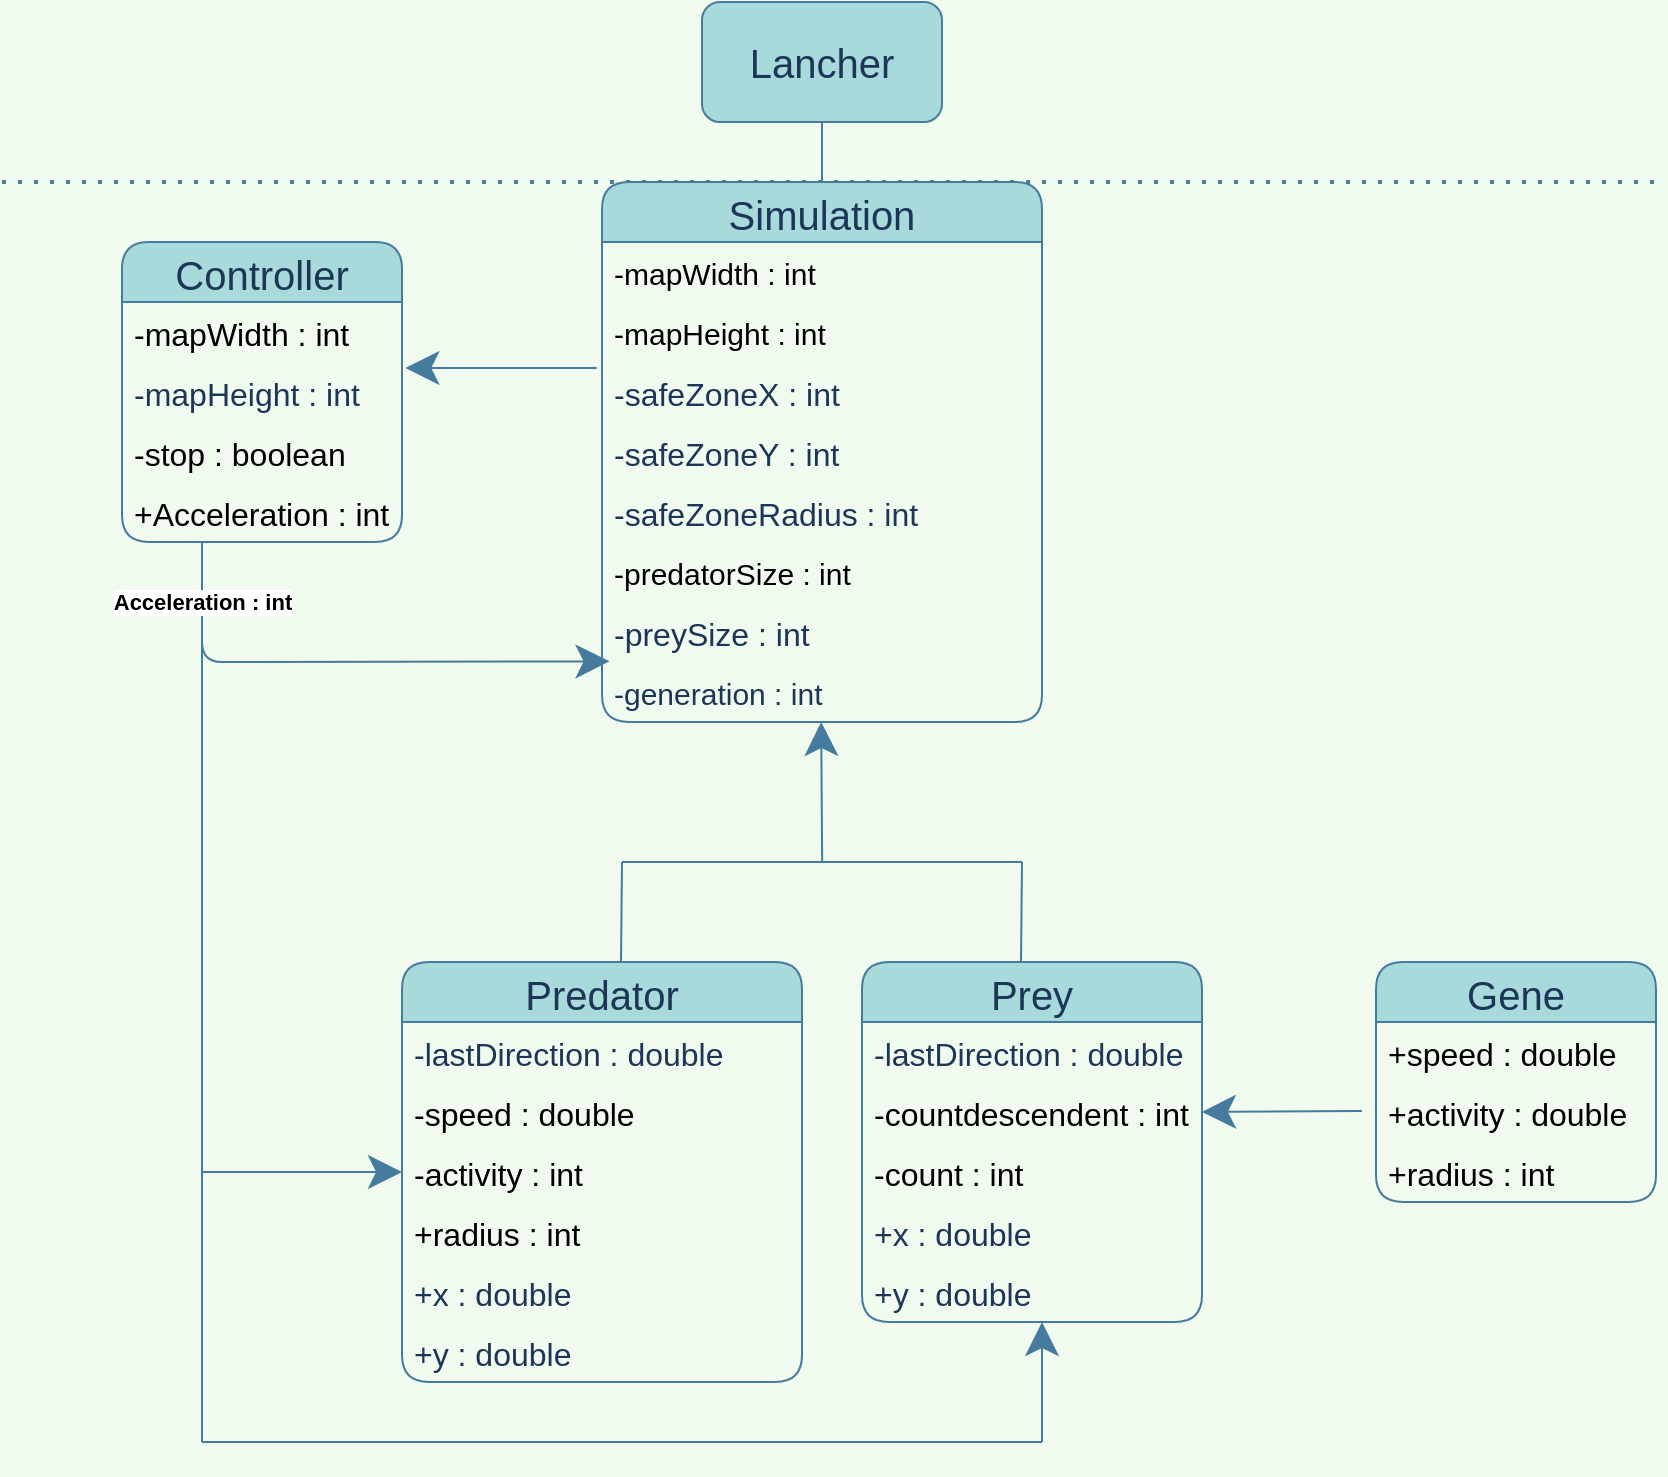 <mxfile version="15.3.5" type="github"><diagram id="1h1q1oVJ_NaBzkcvGXPl" name="Page-1"><mxGraphModel dx="1185" dy="662" grid="1" gridSize="10" guides="1" tooltips="1" connect="1" arrows="1" fold="1" page="1" pageScale="1" pageWidth="827" pageHeight="1169" background="#F1FAEE" math="0" shadow="0"><root><mxCell id="0"/><mxCell id="1" parent="0"/><mxCell id="r8pgy-LO1Cd9U2jY8h2--1" value="&lt;div style=&quot;font-size: 20px;&quot;&gt;Lancher&lt;/div&gt;&lt;div style=&quot;font-size: 20px;&quot;&gt;&lt;/div&gt;" style="whiteSpace=wrap;html=1;hachureGap=4;pointerEvents=0;align=center;horizontal=1;verticalAlign=middle;fontSize=20;fillColor=#A8DADC;strokeColor=#457B9D;fontColor=#1D3557;rounded=1;" parent="1" vertex="1"><mxGeometry x="350" y="110" width="120" height="60" as="geometry"/></mxCell><mxCell id="WC1XNt2Way202YwWSUwl-4" value="" style="endArrow=none;html=1;fontSize=20;startSize=14;endSize=14;sourcePerimeterSpacing=8;targetPerimeterSpacing=8;labelBackgroundColor=#F1FAEE;strokeColor=#457B9D;fontColor=#1D3557;" edge="1" parent="1"><mxGeometry width="50" height="50" relative="1" as="geometry"><mxPoint x="310" y="540" as="sourcePoint"/><mxPoint x="510" y="540" as="targetPoint"/></mxGeometry></mxCell><mxCell id="WC1XNt2Way202YwWSUwl-9" value="" style="endArrow=none;html=1;fontSize=20;startSize=14;endSize=14;sourcePerimeterSpacing=8;targetPerimeterSpacing=8;entryX=0.5;entryY=0;entryDx=0;entryDy=0;labelBackgroundColor=#F1FAEE;strokeColor=#457B9D;fontColor=#1D3557;" edge="1" parent="1"><mxGeometry width="50" height="50" relative="1" as="geometry"><mxPoint x="310" y="540" as="sourcePoint"/><mxPoint x="309.5" y="590" as="targetPoint"/></mxGeometry></mxCell><mxCell id="WC1XNt2Way202YwWSUwl-10" value="" style="endArrow=none;html=1;fontSize=20;startSize=14;endSize=14;sourcePerimeterSpacing=8;targetPerimeterSpacing=8;exitX=0.5;exitY=0;exitDx=0;exitDy=0;labelBackgroundColor=#F1FAEE;strokeColor=#457B9D;fontColor=#1D3557;" edge="1" parent="1"><mxGeometry width="50" height="50" relative="1" as="geometry"><mxPoint x="509.5" y="590" as="sourcePoint"/><mxPoint x="510" y="540" as="targetPoint"/></mxGeometry></mxCell><mxCell id="WC1XNt2Way202YwWSUwl-12" value="" style="endArrow=none;dashed=1;html=1;dashPattern=1 3;strokeWidth=2;fontSize=20;startSize=14;endSize=14;sourcePerimeterSpacing=8;targetPerimeterSpacing=8;labelBackgroundColor=#F1FAEE;strokeColor=#457B9D;fontColor=#1D3557;" edge="1" parent="1"><mxGeometry width="50" height="50" relative="1" as="geometry"><mxPoint y="200" as="sourcePoint"/><mxPoint x="830" y="200" as="targetPoint"/></mxGeometry></mxCell><mxCell id="WC1XNt2Way202YwWSUwl-15" value="" style="endArrow=classic;html=1;fontColor=#1D3557;startSize=14;endSize=14;sourcePerimeterSpacing=8;targetPerimeterSpacing=8;strokeColor=#457B9D;fillColor=#A8DADC;entryX=1.012;entryY=0.1;entryDx=0;entryDy=0;entryPerimeter=0;exitX=-0.012;exitY=0.1;exitDx=0;exitDy=0;exitPerimeter=0;" edge="1" parent="1" source="WC1XNt2Way202YwWSUwl-48" target="WC1XNt2Way202YwWSUwl-24"><mxGeometry width="50" height="50" relative="1" as="geometry"><mxPoint x="330" y="293" as="sourcePoint"/><mxPoint x="250" y="287" as="targetPoint"/><Array as="points"/></mxGeometry></mxCell><mxCell id="WC1XNt2Way202YwWSUwl-16" value="" style="endArrow=classic;html=1;fontColor=#1D3557;startSize=14;endSize=14;sourcePerimeterSpacing=8;targetPerimeterSpacing=8;strokeColor=#457B9D;fillColor=#A8DADC;exitX=0;exitY=0.5;exitDx=0;exitDy=0;entryX=1;entryY=0.5;entryDx=0;entryDy=0;" edge="1" parent="1" target="WC1XNt2Way202YwWSUwl-39"><mxGeometry width="50" height="50" relative="1" as="geometry"><mxPoint x="680" y="664.5" as="sourcePoint"/><mxPoint x="600" y="664.5" as="targetPoint"/></mxGeometry></mxCell><mxCell id="WC1XNt2Way202YwWSUwl-17" value="" style="endArrow=classic;html=1;fontColor=#1D3557;startSize=14;endSize=14;sourcePerimeterSpacing=8;targetPerimeterSpacing=8;strokeColor=#457B9D;fillColor=#A8DADC;entryX=0.5;entryY=1;entryDx=0;entryDy=0;" edge="1" parent="1"><mxGeometry width="50" height="50" relative="1" as="geometry"><mxPoint x="410.08" y="540" as="sourcePoint"/><mxPoint x="409.58" y="470" as="targetPoint"/></mxGeometry></mxCell><mxCell id="WC1XNt2Way202YwWSUwl-19" value="Controller" style="swimlane;fontStyle=0;childLayout=stackLayout;horizontal=1;startSize=30;horizontalStack=0;resizeParent=1;resizeParentMax=0;resizeLast=0;collapsible=1;marginBottom=0;rounded=1;hachureGap=4;pointerEvents=0;fontColor=#1D3557;strokeColor=#457B9D;fillColor=#A8DADC;fontSize=20;" vertex="1" parent="1"><mxGeometry x="60" y="230" width="140" height="150" as="geometry"/></mxCell><mxCell id="WC1XNt2Way202YwWSUwl-22" value="-mapWidth : int" style="text;strokeColor=none;fillColor=none;align=left;verticalAlign=middle;spacingLeft=4;spacingRight=4;overflow=hidden;points=[[0,0.5],[1,0.5]];portConstraint=eastwest;rotatable=0;fontSize=16;" vertex="1" parent="WC1XNt2Way202YwWSUwl-19"><mxGeometry y="30" width="140" height="30" as="geometry"/></mxCell><mxCell id="WC1XNt2Way202YwWSUwl-24" value="-mapHeight : int" style="text;strokeColor=none;fillColor=none;align=left;verticalAlign=middle;spacingLeft=4;spacingRight=4;overflow=hidden;points=[[0,0.5],[1,0.5]];portConstraint=eastwest;rotatable=0;rounded=1;hachureGap=4;pointerEvents=0;fontColor=#1D3557;fontSize=16;" vertex="1" parent="WC1XNt2Way202YwWSUwl-19"><mxGeometry y="60" width="140" height="30" as="geometry"/></mxCell><mxCell id="WC1XNt2Way202YwWSUwl-20" value="-stop : boolean" style="text;strokeColor=none;fillColor=none;align=left;verticalAlign=middle;spacingLeft=4;spacingRight=4;overflow=hidden;points=[[0,0.5],[1,0.5]];portConstraint=eastwest;rotatable=0;fontSize=16;" vertex="1" parent="WC1XNt2Way202YwWSUwl-19"><mxGeometry y="90" width="140" height="30" as="geometry"/></mxCell><mxCell id="WC1XNt2Way202YwWSUwl-21" value="+Acceleration : int" style="text;strokeColor=none;fillColor=none;align=left;verticalAlign=middle;spacingLeft=4;spacingRight=4;overflow=hidden;points=[[0,0.5],[1,0.5]];portConstraint=eastwest;rotatable=0;fontSize=16;" vertex="1" parent="WC1XNt2Way202YwWSUwl-19"><mxGeometry y="120" width="140" height="30" as="geometry"/></mxCell><mxCell id="WC1XNt2Way202YwWSUwl-27" value="Gene" style="swimlane;fontStyle=0;childLayout=stackLayout;horizontal=1;startSize=30;horizontalStack=0;resizeParent=1;resizeParentMax=0;resizeLast=0;collapsible=1;marginBottom=0;rounded=1;hachureGap=4;pointerEvents=0;fontColor=#1D3557;strokeColor=#457B9D;fillColor=#A8DADC;fontSize=20;" vertex="1" parent="1"><mxGeometry x="687" y="590" width="140" height="120" as="geometry"/></mxCell><mxCell id="WC1XNt2Way202YwWSUwl-29" value="+speed : double" style="text;strokeColor=none;fillColor=none;align=left;verticalAlign=middle;spacingLeft=4;spacingRight=4;overflow=hidden;points=[[0,0.5],[1,0.5]];portConstraint=eastwest;rotatable=0;fontSize=16;" vertex="1" parent="WC1XNt2Way202YwWSUwl-27"><mxGeometry y="30" width="140" height="30" as="geometry"/></mxCell><mxCell id="WC1XNt2Way202YwWSUwl-30" value="+activity : double" style="text;strokeColor=none;fillColor=none;align=left;verticalAlign=middle;spacingLeft=4;spacingRight=4;overflow=hidden;points=[[0,0.5],[1,0.5]];portConstraint=eastwest;rotatable=0;fontSize=16;" vertex="1" parent="WC1XNt2Way202YwWSUwl-27"><mxGeometry y="60" width="140" height="30" as="geometry"/></mxCell><mxCell id="WC1XNt2Way202YwWSUwl-28" value="+radius : int" style="text;strokeColor=none;fillColor=none;align=left;verticalAlign=middle;spacingLeft=4;spacingRight=4;overflow=hidden;points=[[0,0.5],[1,0.5]];portConstraint=eastwest;rotatable=0;fontSize=16;" vertex="1" parent="WC1XNt2Way202YwWSUwl-27"><mxGeometry y="90" width="140" height="30" as="geometry"/></mxCell><mxCell id="WC1XNt2Way202YwWSUwl-32" value="Predator" style="swimlane;fontStyle=0;childLayout=stackLayout;horizontal=1;startSize=30;horizontalStack=0;resizeParent=1;resizeParentMax=0;resizeLast=0;collapsible=1;marginBottom=0;rounded=1;hachureGap=4;pointerEvents=0;fontColor=#1D3557;strokeColor=#457B9D;fillColor=#A8DADC;fontSize=20;" vertex="1" parent="1"><mxGeometry x="200" y="590" width="200" height="210" as="geometry"/></mxCell><mxCell id="WC1XNt2Way202YwWSUwl-54" value="-lastDirection : double" style="text;strokeColor=none;fillColor=none;align=left;verticalAlign=middle;spacingLeft=4;spacingRight=4;overflow=hidden;points=[[0,0.5],[1,0.5]];portConstraint=eastwest;rotatable=0;rounded=1;hachureGap=4;pointerEvents=0;fontSize=16;fontColor=#1D3557;" vertex="1" parent="WC1XNt2Way202YwWSUwl-32"><mxGeometry y="30" width="200" height="30" as="geometry"/></mxCell><mxCell id="WC1XNt2Way202YwWSUwl-34" value="-speed : double" style="text;strokeColor=none;fillColor=none;align=left;verticalAlign=middle;spacingLeft=4;spacingRight=4;overflow=hidden;points=[[0,0.5],[1,0.5]];portConstraint=eastwest;rotatable=0;fontSize=16;" vertex="1" parent="WC1XNt2Way202YwWSUwl-32"><mxGeometry y="60" width="200" height="30" as="geometry"/></mxCell><mxCell id="WC1XNt2Way202YwWSUwl-35" value="-activity : int" style="text;strokeColor=none;fillColor=none;align=left;verticalAlign=middle;spacingLeft=4;spacingRight=4;overflow=hidden;points=[[0,0.5],[1,0.5]];portConstraint=eastwest;rotatable=0;fontSize=16;" vertex="1" parent="WC1XNt2Way202YwWSUwl-32"><mxGeometry y="90" width="200" height="30" as="geometry"/></mxCell><mxCell id="WC1XNt2Way202YwWSUwl-33" value="+radius : int" style="text;strokeColor=none;fillColor=none;align=left;verticalAlign=middle;spacingLeft=4;spacingRight=4;overflow=hidden;points=[[0,0.5],[1,0.5]];portConstraint=eastwest;rotatable=0;fontSize=16;" vertex="1" parent="WC1XNt2Way202YwWSUwl-32"><mxGeometry y="120" width="200" height="30" as="geometry"/></mxCell><mxCell id="WC1XNt2Way202YwWSUwl-36" value="+x : double" style="text;strokeColor=none;fillColor=none;align=left;verticalAlign=middle;spacingLeft=4;spacingRight=4;overflow=hidden;points=[[0,0.5],[1,0.5]];portConstraint=eastwest;rotatable=0;rounded=1;hachureGap=4;pointerEvents=0;fontColor=#1D3557;fontSize=16;" vertex="1" parent="WC1XNt2Way202YwWSUwl-32"><mxGeometry y="150" width="200" height="30" as="geometry"/></mxCell><mxCell id="WC1XNt2Way202YwWSUwl-52" value="+y : double" style="text;strokeColor=none;fillColor=none;align=left;verticalAlign=middle;spacingLeft=4;spacingRight=4;overflow=hidden;points=[[0,0.5],[1,0.5]];portConstraint=eastwest;rotatable=0;rounded=1;hachureGap=4;pointerEvents=0;fontSize=16;fontColor=#1D3557;" vertex="1" parent="WC1XNt2Way202YwWSUwl-32"><mxGeometry y="180" width="200" height="30" as="geometry"/></mxCell><mxCell id="WC1XNt2Way202YwWSUwl-37" value="Prey" style="swimlane;fontStyle=0;childLayout=stackLayout;horizontal=1;startSize=30;horizontalStack=0;resizeParent=1;resizeParentMax=0;resizeLast=0;collapsible=1;marginBottom=0;rounded=1;hachureGap=4;pointerEvents=0;fontColor=#1D3557;strokeColor=#457B9D;fillColor=#A8DADC;fontSize=20;" vertex="1" parent="1"><mxGeometry x="430" y="590" width="170" height="180" as="geometry"/></mxCell><mxCell id="WC1XNt2Way202YwWSUwl-55" value="-lastDirection : double" style="text;strokeColor=none;fillColor=none;align=left;verticalAlign=middle;spacingLeft=4;spacingRight=4;overflow=hidden;points=[[0,0.5],[1,0.5]];portConstraint=eastwest;rotatable=0;rounded=1;hachureGap=4;pointerEvents=0;fontSize=16;fontColor=#1D3557;" vertex="1" parent="WC1XNt2Way202YwWSUwl-37"><mxGeometry y="30" width="170" height="30" as="geometry"/></mxCell><mxCell id="WC1XNt2Way202YwWSUwl-39" value="-countdescendent : int" style="text;strokeColor=none;fillColor=none;align=left;verticalAlign=middle;spacingLeft=4;spacingRight=4;overflow=hidden;points=[[0,0.5],[1,0.5]];portConstraint=eastwest;rotatable=0;fontSize=16;" vertex="1" parent="WC1XNt2Way202YwWSUwl-37"><mxGeometry y="60" width="170" height="30" as="geometry"/></mxCell><mxCell id="WC1XNt2Way202YwWSUwl-40" value="-count : int" style="text;strokeColor=none;fillColor=none;align=left;verticalAlign=middle;spacingLeft=4;spacingRight=4;overflow=hidden;points=[[0,0.5],[1,0.5]];portConstraint=eastwest;rotatable=0;fontSize=16;" vertex="1" parent="WC1XNt2Way202YwWSUwl-37"><mxGeometry y="90" width="170" height="30" as="geometry"/></mxCell><mxCell id="WC1XNt2Way202YwWSUwl-41" value="+x : double" style="text;strokeColor=none;fillColor=none;align=left;verticalAlign=middle;spacingLeft=4;spacingRight=4;overflow=hidden;points=[[0,0.5],[1,0.5]];portConstraint=eastwest;rotatable=0;rounded=1;hachureGap=4;pointerEvents=0;fontColor=#1D3557;fontSize=16;" vertex="1" parent="WC1XNt2Way202YwWSUwl-37"><mxGeometry y="120" width="170" height="30" as="geometry"/></mxCell><mxCell id="WC1XNt2Way202YwWSUwl-57" value="+y : double" style="text;strokeColor=none;fillColor=none;align=left;verticalAlign=middle;spacingLeft=4;spacingRight=4;overflow=hidden;points=[[0,0.5],[1,0.5]];portConstraint=eastwest;rotatable=0;rounded=1;hachureGap=4;pointerEvents=0;fontSize=16;fontColor=#1D3557;" vertex="1" parent="WC1XNt2Way202YwWSUwl-37"><mxGeometry y="150" width="170" height="30" as="geometry"/></mxCell><mxCell id="WC1XNt2Way202YwWSUwl-42" value="Simulation" style="swimlane;fontStyle=0;childLayout=stackLayout;horizontal=1;startSize=30;horizontalStack=0;resizeParent=1;resizeParentMax=0;resizeLast=0;collapsible=1;marginBottom=0;rounded=1;hachureGap=4;pointerEvents=0;fontColor=#1D3557;strokeColor=#457B9D;fillColor=#A8DADC;fontSize=20;" vertex="1" parent="1"><mxGeometry x="300" y="200" width="220" height="270" as="geometry"/></mxCell><mxCell id="WC1XNt2Way202YwWSUwl-43" value="-mapWidth : int" style="text;strokeColor=none;fillColor=none;align=left;verticalAlign=middle;spacingLeft=4;spacingRight=4;overflow=hidden;points=[[0,0.5],[1,0.5]];portConstraint=eastwest;rotatable=0;fontSize=15;" vertex="1" parent="WC1XNt2Way202YwWSUwl-42"><mxGeometry y="30" width="220" height="30" as="geometry"/></mxCell><mxCell id="WC1XNt2Way202YwWSUwl-44" value="-mapHeight : int" style="text;strokeColor=none;fillColor=none;align=left;verticalAlign=middle;spacingLeft=4;spacingRight=4;overflow=hidden;points=[[0,0.5],[1,0.5]];portConstraint=eastwest;rotatable=0;fontSize=15;" vertex="1" parent="WC1XNt2Way202YwWSUwl-42"><mxGeometry y="60" width="220" height="30" as="geometry"/></mxCell><mxCell id="WC1XNt2Way202YwWSUwl-48" value="-safeZoneX : int" style="text;strokeColor=none;fillColor=none;align=left;verticalAlign=middle;spacingLeft=4;spacingRight=4;overflow=hidden;points=[[0,0.5],[1,0.5]];portConstraint=eastwest;rotatable=0;rounded=1;hachureGap=4;pointerEvents=0;fontSize=16;fontColor=#1D3557;" vertex="1" parent="WC1XNt2Way202YwWSUwl-42"><mxGeometry y="90" width="220" height="30" as="geometry"/></mxCell><mxCell id="WC1XNt2Way202YwWSUwl-49" value="-safeZoneY : int" style="text;strokeColor=none;fillColor=none;align=left;verticalAlign=middle;spacingLeft=4;spacingRight=4;overflow=hidden;points=[[0,0.5],[1,0.5]];portConstraint=eastwest;rotatable=0;rounded=1;hachureGap=4;pointerEvents=0;fontSize=16;fontColor=#1D3557;" vertex="1" parent="WC1XNt2Way202YwWSUwl-42"><mxGeometry y="120" width="220" height="30" as="geometry"/></mxCell><mxCell id="WC1XNt2Way202YwWSUwl-51" value="-safeZoneRadius : int" style="text;strokeColor=none;fillColor=none;align=left;verticalAlign=middle;spacingLeft=4;spacingRight=4;overflow=hidden;points=[[0,0.5],[1,0.5]];portConstraint=eastwest;rotatable=0;rounded=1;hachureGap=4;pointerEvents=0;fontSize=16;fontColor=#1D3557;" vertex="1" parent="WC1XNt2Way202YwWSUwl-42"><mxGeometry y="150" width="220" height="30" as="geometry"/></mxCell><mxCell id="WC1XNt2Way202YwWSUwl-45" value="-predatorSize : int" style="text;strokeColor=none;fillColor=none;align=left;verticalAlign=middle;spacingLeft=4;spacingRight=4;overflow=hidden;points=[[0,0.5],[1,0.5]];portConstraint=eastwest;rotatable=0;fontSize=15;" vertex="1" parent="WC1XNt2Way202YwWSUwl-42"><mxGeometry y="180" width="220" height="30" as="geometry"/></mxCell><mxCell id="WC1XNt2Way202YwWSUwl-50" value="-preySize : int" style="text;strokeColor=none;fillColor=none;align=left;verticalAlign=middle;spacingLeft=4;spacingRight=4;overflow=hidden;points=[[0,0.5],[1,0.5]];portConstraint=eastwest;rotatable=0;rounded=1;hachureGap=4;pointerEvents=0;fontSize=16;fontColor=#1D3557;" vertex="1" parent="WC1XNt2Way202YwWSUwl-42"><mxGeometry y="210" width="220" height="30" as="geometry"/></mxCell><mxCell id="WC1XNt2Way202YwWSUwl-46" value="-generation : int" style="text;strokeColor=none;fillColor=none;align=left;verticalAlign=middle;spacingLeft=4;spacingRight=4;overflow=hidden;points=[[0,0.5],[1,0.5]];portConstraint=eastwest;rotatable=0;rounded=1;hachureGap=4;pointerEvents=0;fontColor=#1D3557;fontSize=15;" vertex="1" parent="WC1XNt2Way202YwWSUwl-42"><mxGeometry y="240" width="220" height="30" as="geometry"/></mxCell><mxCell id="WC1XNt2Way202YwWSUwl-47" value="" style="endArrow=none;html=1;fontSize=20;startSize=14;endSize=14;sourcePerimeterSpacing=8;exitX=0.5;exitY=1;exitDx=0;exitDy=0;labelBackgroundColor=#F1FAEE;strokeColor=#457B9D;fontColor=#1D3557;" edge="1" parent="1" source="r8pgy-LO1Cd9U2jY8h2--1" target="WC1XNt2Way202YwWSUwl-42"><mxGeometry width="50" height="50" relative="1" as="geometry"><mxPoint x="410" y="170" as="sourcePoint"/><mxPoint x="410" y="220" as="targetPoint"/></mxGeometry></mxCell><mxCell id="WC1XNt2Way202YwWSUwl-64" value="" style="endArrow=classic;html=1;fontSize=16;fontColor=#1D3557;startSize=14;endSize=14;sourcePerimeterSpacing=8;targetPerimeterSpacing=8;strokeColor=#457B9D;fillColor=#A8DADC;entryX=0.017;entryY=-0.011;entryDx=0;entryDy=0;entryPerimeter=0;" edge="1" parent="1" target="WC1XNt2Way202YwWSUwl-46"><mxGeometry relative="1" as="geometry"><mxPoint x="100" y="380" as="sourcePoint"/><mxPoint x="150" y="444" as="targetPoint"/><Array as="points"><mxPoint x="100" y="440"/></Array></mxGeometry></mxCell><mxCell id="WC1XNt2Way202YwWSUwl-65" value="Acceleration : int" style="edgeLabel;resizable=0;html=1;align=center;verticalAlign=middle;fontSize=11;fontStyle=1" connectable="0" vertex="1" parent="WC1XNt2Way202YwWSUwl-64"><mxGeometry relative="1" as="geometry"><mxPoint x="-72" y="-30" as="offset"/></mxGeometry></mxCell><mxCell id="WC1XNt2Way202YwWSUwl-66" value="" style="endArrow=none;html=1;fontSize=11;fontColor=#1D3557;startSize=14;endSize=14;sourcePerimeterSpacing=8;targetPerimeterSpacing=8;strokeColor=#457B9D;fillColor=#A8DADC;" edge="1" parent="1"><mxGeometry width="50" height="50" relative="1" as="geometry"><mxPoint x="100" y="430" as="sourcePoint"/><mxPoint x="100" y="830" as="targetPoint"/></mxGeometry></mxCell><mxCell id="WC1XNt2Way202YwWSUwl-67" value="" style="endArrow=none;html=1;fontSize=11;fontColor=#1D3557;startSize=14;endSize=14;sourcePerimeterSpacing=8;targetPerimeterSpacing=8;strokeColor=#457B9D;fillColor=#A8DADC;" edge="1" parent="1"><mxGeometry width="50" height="50" relative="1" as="geometry"><mxPoint x="100" y="830" as="sourcePoint"/><mxPoint x="520" y="830" as="targetPoint"/></mxGeometry></mxCell><mxCell id="WC1XNt2Way202YwWSUwl-69" value="" style="endArrow=classic;html=1;fontSize=11;fontColor=#1D3557;startSize=14;endSize=14;sourcePerimeterSpacing=8;targetPerimeterSpacing=8;strokeColor=#457B9D;fillColor=#A8DADC;" edge="1" parent="1"><mxGeometry width="50" height="50" relative="1" as="geometry"><mxPoint x="520" y="830" as="sourcePoint"/><mxPoint x="520" y="770" as="targetPoint"/></mxGeometry></mxCell><mxCell id="WC1XNt2Way202YwWSUwl-70" value="" style="endArrow=classic;html=1;fontSize=11;fontColor=#1D3557;startSize=14;endSize=14;sourcePerimeterSpacing=8;targetPerimeterSpacing=8;strokeColor=#457B9D;fillColor=#A8DADC;entryX=0;entryY=0.5;entryDx=0;entryDy=0;" edge="1" parent="1" target="WC1XNt2Way202YwWSUwl-35"><mxGeometry width="50" height="50" relative="1" as="geometry"><mxPoint x="100" y="695" as="sourcePoint"/><mxPoint x="170" y="660" as="targetPoint"/></mxGeometry></mxCell></root></mxGraphModel></diagram></mxfile>